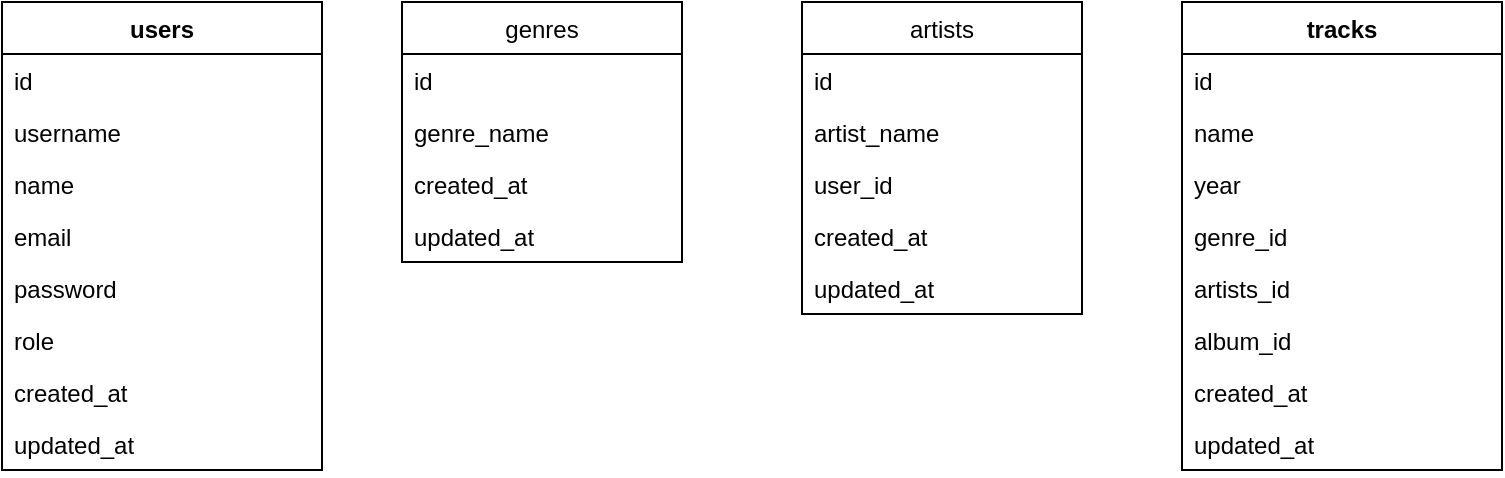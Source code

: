 <mxfile version="14.6.5" type="device"><diagram id="S-BJIeDuKo-10v5MJQTg" name="Page-1"><mxGraphModel dx="496" dy="314" grid="1" gridSize="10" guides="1" tooltips="1" connect="1" arrows="1" fold="1" page="1" pageScale="1" pageWidth="850" pageHeight="1100" math="0" shadow="0"><root><mxCell id="0"/><mxCell id="1" parent="0"/><mxCell id="9NlMyXAw1tKS8punklm6-1" value="users" style="swimlane;fontStyle=1;align=center;verticalAlign=top;childLayout=stackLayout;horizontal=1;startSize=26;horizontalStack=0;resizeParent=1;resizeParentMax=0;resizeLast=0;collapsible=1;marginBottom=0;" parent="1" vertex="1"><mxGeometry x="160" y="80" width="160" height="234" as="geometry"/></mxCell><mxCell id="9NlMyXAw1tKS8punklm6-2" value="id" style="text;strokeColor=none;fillColor=none;align=left;verticalAlign=top;spacingLeft=4;spacingRight=4;overflow=hidden;rotatable=0;points=[[0,0.5],[1,0.5]];portConstraint=eastwest;" parent="9NlMyXAw1tKS8punklm6-1" vertex="1"><mxGeometry y="26" width="160" height="26" as="geometry"/></mxCell><mxCell id="9NlMyXAw1tKS8punklm6-4" value="username" style="text;strokeColor=none;fillColor=none;align=left;verticalAlign=top;spacingLeft=4;spacingRight=4;overflow=hidden;rotatable=0;points=[[0,0.5],[1,0.5]];portConstraint=eastwest;" parent="9NlMyXAw1tKS8punklm6-1" vertex="1"><mxGeometry y="52" width="160" height="26" as="geometry"/></mxCell><mxCell id="9NlMyXAw1tKS8punklm6-5" value="name" style="text;strokeColor=none;fillColor=none;align=left;verticalAlign=top;spacingLeft=4;spacingRight=4;overflow=hidden;rotatable=0;points=[[0,0.5],[1,0.5]];portConstraint=eastwest;" parent="9NlMyXAw1tKS8punklm6-1" vertex="1"><mxGeometry y="78" width="160" height="26" as="geometry"/></mxCell><mxCell id="9NlMyXAw1tKS8punklm6-6" value="email" style="text;strokeColor=none;fillColor=none;align=left;verticalAlign=top;spacingLeft=4;spacingRight=4;overflow=hidden;rotatable=0;points=[[0,0.5],[1,0.5]];portConstraint=eastwest;" parent="9NlMyXAw1tKS8punklm6-1" vertex="1"><mxGeometry y="104" width="160" height="26" as="geometry"/></mxCell><mxCell id="9NlMyXAw1tKS8punklm6-7" value="password" style="text;strokeColor=none;fillColor=none;align=left;verticalAlign=top;spacingLeft=4;spacingRight=4;overflow=hidden;rotatable=0;points=[[0,0.5],[1,0.5]];portConstraint=eastwest;" parent="9NlMyXAw1tKS8punklm6-1" vertex="1"><mxGeometry y="130" width="160" height="26" as="geometry"/></mxCell><mxCell id="9NlMyXAw1tKS8punklm6-12" value="role" style="text;strokeColor=none;fillColor=none;align=left;verticalAlign=top;spacingLeft=4;spacingRight=4;overflow=hidden;rotatable=0;points=[[0,0.5],[1,0.5]];portConstraint=eastwest;" parent="9NlMyXAw1tKS8punklm6-1" vertex="1"><mxGeometry y="156" width="160" height="26" as="geometry"/></mxCell><mxCell id="9NlMyXAw1tKS8punklm6-8" value="created_at" style="text;strokeColor=none;fillColor=none;align=left;verticalAlign=top;spacingLeft=4;spacingRight=4;overflow=hidden;rotatable=0;points=[[0,0.5],[1,0.5]];portConstraint=eastwest;" parent="9NlMyXAw1tKS8punklm6-1" vertex="1"><mxGeometry y="182" width="160" height="26" as="geometry"/></mxCell><mxCell id="9NlMyXAw1tKS8punklm6-9" value="updated_at" style="text;strokeColor=none;fillColor=none;align=left;verticalAlign=top;spacingLeft=4;spacingRight=4;overflow=hidden;rotatable=0;points=[[0,0.5],[1,0.5]];portConstraint=eastwest;" parent="9NlMyXAw1tKS8punklm6-1" vertex="1"><mxGeometry y="208" width="160" height="26" as="geometry"/></mxCell><mxCell id="JqfTdyPXwKo-b2cuX_b4-1" value="genres" style="swimlane;fontStyle=0;childLayout=stackLayout;horizontal=1;startSize=26;fillColor=none;horizontalStack=0;resizeParent=1;resizeParentMax=0;resizeLast=0;collapsible=1;marginBottom=0;" vertex="1" parent="1"><mxGeometry x="360" y="80" width="140" height="130" as="geometry"/></mxCell><mxCell id="JqfTdyPXwKo-b2cuX_b4-3" value="id" style="text;strokeColor=none;fillColor=none;align=left;verticalAlign=top;spacingLeft=4;spacingRight=4;overflow=hidden;rotatable=0;points=[[0,0.5],[1,0.5]];portConstraint=eastwest;" vertex="1" parent="JqfTdyPXwKo-b2cuX_b4-1"><mxGeometry y="26" width="140" height="26" as="geometry"/></mxCell><mxCell id="JqfTdyPXwKo-b2cuX_b4-4" value="genre_name" style="text;strokeColor=none;fillColor=none;align=left;verticalAlign=top;spacingLeft=4;spacingRight=4;overflow=hidden;rotatable=0;points=[[0,0.5],[1,0.5]];portConstraint=eastwest;" vertex="1" parent="JqfTdyPXwKo-b2cuX_b4-1"><mxGeometry y="52" width="140" height="26" as="geometry"/></mxCell><mxCell id="JqfTdyPXwKo-b2cuX_b4-20" value="created_at" style="text;strokeColor=none;fillColor=none;align=left;verticalAlign=top;spacingLeft=4;spacingRight=4;overflow=hidden;rotatable=0;points=[[0,0.5],[1,0.5]];portConstraint=eastwest;" vertex="1" parent="JqfTdyPXwKo-b2cuX_b4-1"><mxGeometry y="78" width="140" height="26" as="geometry"/></mxCell><mxCell id="JqfTdyPXwKo-b2cuX_b4-21" value="updated_at" style="text;strokeColor=none;fillColor=none;align=left;verticalAlign=top;spacingLeft=4;spacingRight=4;overflow=hidden;rotatable=0;points=[[0,0.5],[1,0.5]];portConstraint=eastwest;" vertex="1" parent="JqfTdyPXwKo-b2cuX_b4-1"><mxGeometry y="104" width="140" height="26" as="geometry"/></mxCell><mxCell id="JqfTdyPXwKo-b2cuX_b4-5" value="artists" style="swimlane;fontStyle=0;childLayout=stackLayout;horizontal=1;startSize=26;fillColor=none;horizontalStack=0;resizeParent=1;resizeParentMax=0;resizeLast=0;collapsible=1;marginBottom=0;" vertex="1" parent="1"><mxGeometry x="560" y="80" width="140" height="156" as="geometry"/></mxCell><mxCell id="JqfTdyPXwKo-b2cuX_b4-6" value="id" style="text;strokeColor=none;fillColor=none;align=left;verticalAlign=top;spacingLeft=4;spacingRight=4;overflow=hidden;rotatable=0;points=[[0,0.5],[1,0.5]];portConstraint=eastwest;" vertex="1" parent="JqfTdyPXwKo-b2cuX_b4-5"><mxGeometry y="26" width="140" height="26" as="geometry"/></mxCell><mxCell id="JqfTdyPXwKo-b2cuX_b4-7" value="artist_name" style="text;strokeColor=none;fillColor=none;align=left;verticalAlign=top;spacingLeft=4;spacingRight=4;overflow=hidden;rotatable=0;points=[[0,0.5],[1,0.5]];portConstraint=eastwest;" vertex="1" parent="JqfTdyPXwKo-b2cuX_b4-5"><mxGeometry y="52" width="140" height="26" as="geometry"/></mxCell><mxCell id="JqfTdyPXwKo-b2cuX_b4-8" value="user_id" style="text;strokeColor=none;fillColor=none;align=left;verticalAlign=top;spacingLeft=4;spacingRight=4;overflow=hidden;rotatable=0;points=[[0,0.5],[1,0.5]];portConstraint=eastwest;" vertex="1" parent="JqfTdyPXwKo-b2cuX_b4-5"><mxGeometry y="78" width="140" height="26" as="geometry"/></mxCell><mxCell id="JqfTdyPXwKo-b2cuX_b4-22" value="created_at" style="text;strokeColor=none;fillColor=none;align=left;verticalAlign=top;spacingLeft=4;spacingRight=4;overflow=hidden;rotatable=0;points=[[0,0.5],[1,0.5]];portConstraint=eastwest;" vertex="1" parent="JqfTdyPXwKo-b2cuX_b4-5"><mxGeometry y="104" width="140" height="26" as="geometry"/></mxCell><mxCell id="JqfTdyPXwKo-b2cuX_b4-23" value="updated_at" style="text;strokeColor=none;fillColor=none;align=left;verticalAlign=top;spacingLeft=4;spacingRight=4;overflow=hidden;rotatable=0;points=[[0,0.5],[1,0.5]];portConstraint=eastwest;" vertex="1" parent="JqfTdyPXwKo-b2cuX_b4-5"><mxGeometry y="130" width="140" height="26" as="geometry"/></mxCell><mxCell id="JqfTdyPXwKo-b2cuX_b4-11" value="tracks" style="swimlane;fontStyle=1;align=center;verticalAlign=top;childLayout=stackLayout;horizontal=1;startSize=26;horizontalStack=0;resizeParent=1;resizeParentMax=0;resizeLast=0;collapsible=1;marginBottom=0;" vertex="1" parent="1"><mxGeometry x="750" y="80" width="160" height="234" as="geometry"/></mxCell><mxCell id="JqfTdyPXwKo-b2cuX_b4-12" value="id" style="text;strokeColor=none;fillColor=none;align=left;verticalAlign=top;spacingLeft=4;spacingRight=4;overflow=hidden;rotatable=0;points=[[0,0.5],[1,0.5]];portConstraint=eastwest;" vertex="1" parent="JqfTdyPXwKo-b2cuX_b4-11"><mxGeometry y="26" width="160" height="26" as="geometry"/></mxCell><mxCell id="JqfTdyPXwKo-b2cuX_b4-13" value="name" style="text;strokeColor=none;fillColor=none;align=left;verticalAlign=top;spacingLeft=4;spacingRight=4;overflow=hidden;rotatable=0;points=[[0,0.5],[1,0.5]];portConstraint=eastwest;" vertex="1" parent="JqfTdyPXwKo-b2cuX_b4-11"><mxGeometry y="52" width="160" height="26" as="geometry"/></mxCell><mxCell id="JqfTdyPXwKo-b2cuX_b4-14" value="year" style="text;strokeColor=none;fillColor=none;align=left;verticalAlign=top;spacingLeft=4;spacingRight=4;overflow=hidden;rotatable=0;points=[[0,0.5],[1,0.5]];portConstraint=eastwest;" vertex="1" parent="JqfTdyPXwKo-b2cuX_b4-11"><mxGeometry y="78" width="160" height="26" as="geometry"/></mxCell><mxCell id="JqfTdyPXwKo-b2cuX_b4-15" value="genre_id" style="text;strokeColor=none;fillColor=none;align=left;verticalAlign=top;spacingLeft=4;spacingRight=4;overflow=hidden;rotatable=0;points=[[0,0.5],[1,0.5]];portConstraint=eastwest;" vertex="1" parent="JqfTdyPXwKo-b2cuX_b4-11"><mxGeometry y="104" width="160" height="26" as="geometry"/></mxCell><mxCell id="JqfTdyPXwKo-b2cuX_b4-16" value="artists_id" style="text;strokeColor=none;fillColor=none;align=left;verticalAlign=top;spacingLeft=4;spacingRight=4;overflow=hidden;rotatable=0;points=[[0,0.5],[1,0.5]];portConstraint=eastwest;" vertex="1" parent="JqfTdyPXwKo-b2cuX_b4-11"><mxGeometry y="130" width="160" height="26" as="geometry"/></mxCell><mxCell id="JqfTdyPXwKo-b2cuX_b4-17" value="album_id" style="text;strokeColor=none;fillColor=none;align=left;verticalAlign=top;spacingLeft=4;spacingRight=4;overflow=hidden;rotatable=0;points=[[0,0.5],[1,0.5]];portConstraint=eastwest;" vertex="1" parent="JqfTdyPXwKo-b2cuX_b4-11"><mxGeometry y="156" width="160" height="26" as="geometry"/></mxCell><mxCell id="JqfTdyPXwKo-b2cuX_b4-18" value="created_at" style="text;strokeColor=none;fillColor=none;align=left;verticalAlign=top;spacingLeft=4;spacingRight=4;overflow=hidden;rotatable=0;points=[[0,0.5],[1,0.5]];portConstraint=eastwest;" vertex="1" parent="JqfTdyPXwKo-b2cuX_b4-11"><mxGeometry y="182" width="160" height="26" as="geometry"/></mxCell><mxCell id="JqfTdyPXwKo-b2cuX_b4-19" value="updated_at" style="text;strokeColor=none;fillColor=none;align=left;verticalAlign=top;spacingLeft=4;spacingRight=4;overflow=hidden;rotatable=0;points=[[0,0.5],[1,0.5]];portConstraint=eastwest;" vertex="1" parent="JqfTdyPXwKo-b2cuX_b4-11"><mxGeometry y="208" width="160" height="26" as="geometry"/></mxCell></root></mxGraphModel></diagram></mxfile>